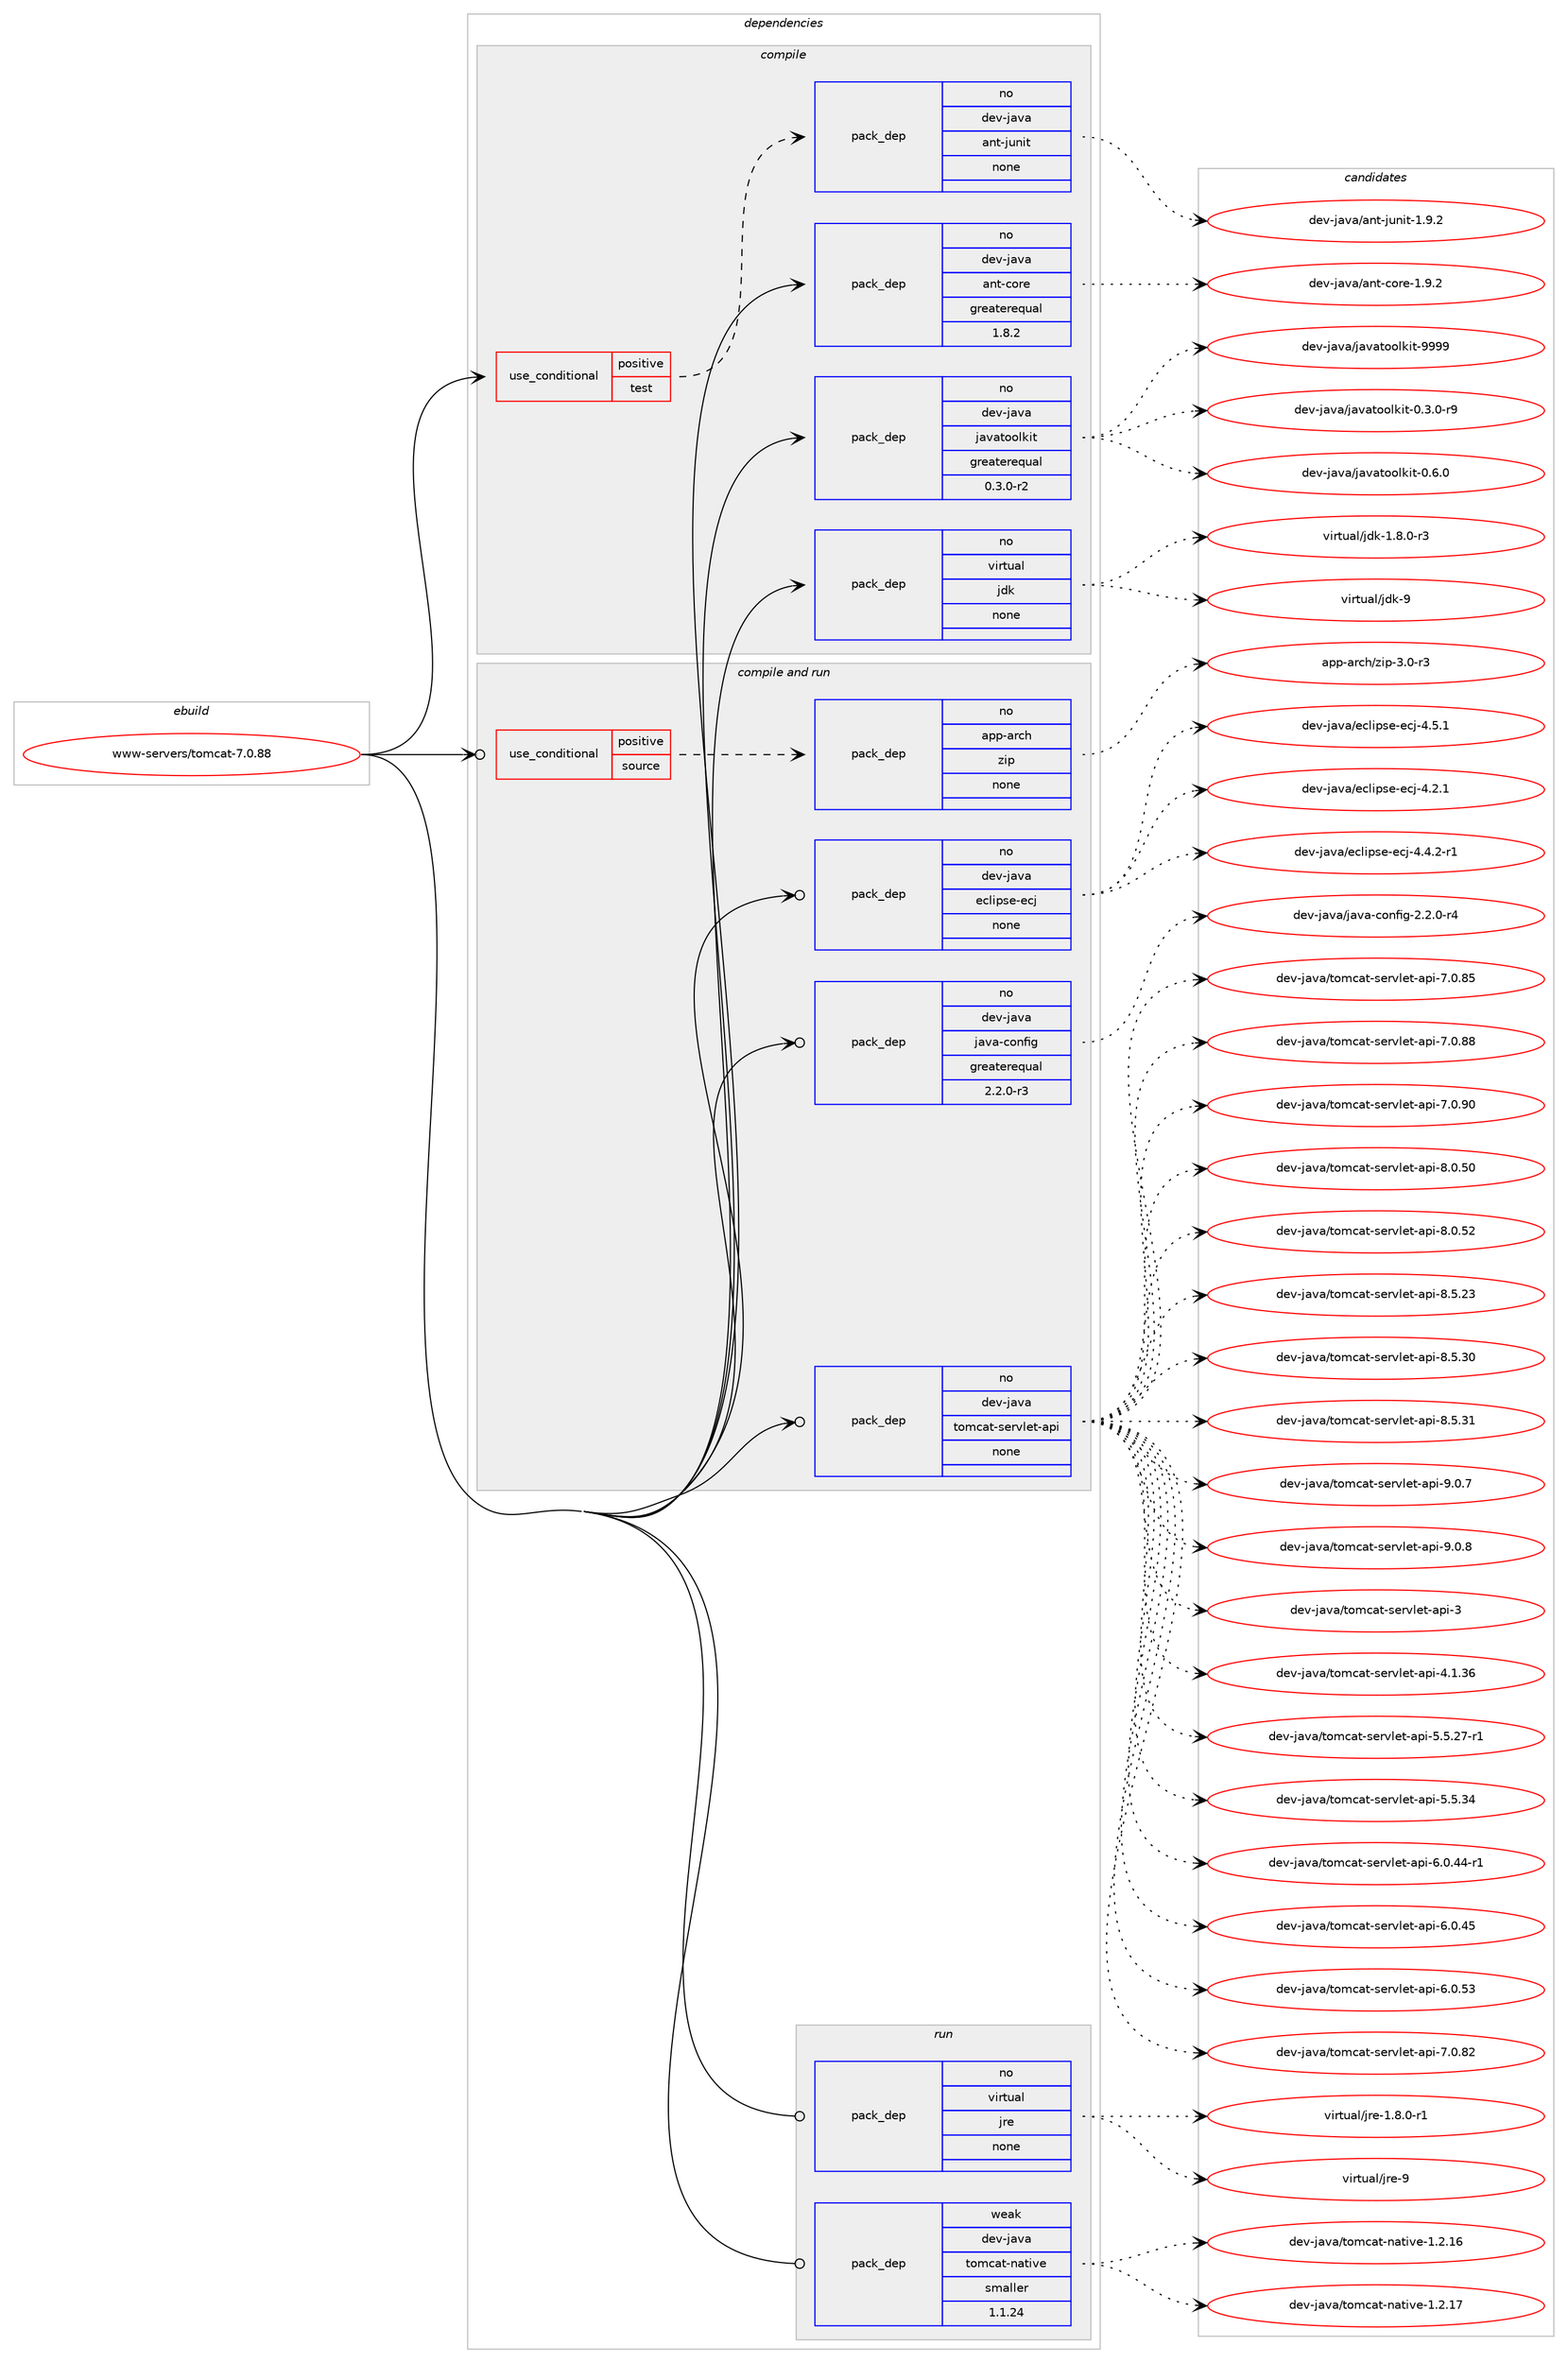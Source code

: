 digraph prolog {

# *************
# Graph options
# *************

newrank=true;
concentrate=true;
compound=true;
graph [rankdir=LR,fontname=Helvetica,fontsize=10,ranksep=1.5];#, ranksep=2.5, nodesep=0.2];
edge  [arrowhead=vee];
node  [fontname=Helvetica,fontsize=10];

# **********
# The ebuild
# **********

subgraph cluster_leftcol {
color=gray;
rank=same;
label=<<i>ebuild</i>>;
id [label="www-servers/tomcat-7.0.88", color=red, width=4, href="../www-servers/tomcat-7.0.88.svg"];
}

# ****************
# The dependencies
# ****************

subgraph cluster_midcol {
color=gray;
label=<<i>dependencies</i>>;
subgraph cluster_compile {
fillcolor="#eeeeee";
style=filled;
label=<<i>compile</i>>;
subgraph cond2920 {
dependency13044 [label=<<TABLE BORDER="0" CELLBORDER="1" CELLSPACING="0" CELLPADDING="4"><TR><TD ROWSPAN="3" CELLPADDING="10">use_conditional</TD></TR><TR><TD>positive</TD></TR><TR><TD>test</TD></TR></TABLE>>, shape=none, color=red];
subgraph pack9859 {
dependency13045 [label=<<TABLE BORDER="0" CELLBORDER="1" CELLSPACING="0" CELLPADDING="4" WIDTH="220"><TR><TD ROWSPAN="6" CELLPADDING="30">pack_dep</TD></TR><TR><TD WIDTH="110">no</TD></TR><TR><TD>dev-java</TD></TR><TR><TD>ant-junit</TD></TR><TR><TD>none</TD></TR><TR><TD></TD></TR></TABLE>>, shape=none, color=blue];
}
dependency13044:e -> dependency13045:w [weight=20,style="dashed",arrowhead="vee"];
}
id:e -> dependency13044:w [weight=20,style="solid",arrowhead="vee"];
subgraph pack9860 {
dependency13046 [label=<<TABLE BORDER="0" CELLBORDER="1" CELLSPACING="0" CELLPADDING="4" WIDTH="220"><TR><TD ROWSPAN="6" CELLPADDING="30">pack_dep</TD></TR><TR><TD WIDTH="110">no</TD></TR><TR><TD>dev-java</TD></TR><TR><TD>ant-core</TD></TR><TR><TD>greaterequal</TD></TR><TR><TD>1.8.2</TD></TR></TABLE>>, shape=none, color=blue];
}
id:e -> dependency13046:w [weight=20,style="solid",arrowhead="vee"];
subgraph pack9861 {
dependency13047 [label=<<TABLE BORDER="0" CELLBORDER="1" CELLSPACING="0" CELLPADDING="4" WIDTH="220"><TR><TD ROWSPAN="6" CELLPADDING="30">pack_dep</TD></TR><TR><TD WIDTH="110">no</TD></TR><TR><TD>dev-java</TD></TR><TR><TD>javatoolkit</TD></TR><TR><TD>greaterequal</TD></TR><TR><TD>0.3.0-r2</TD></TR></TABLE>>, shape=none, color=blue];
}
id:e -> dependency13047:w [weight=20,style="solid",arrowhead="vee"];
subgraph pack9862 {
dependency13048 [label=<<TABLE BORDER="0" CELLBORDER="1" CELLSPACING="0" CELLPADDING="4" WIDTH="220"><TR><TD ROWSPAN="6" CELLPADDING="30">pack_dep</TD></TR><TR><TD WIDTH="110">no</TD></TR><TR><TD>virtual</TD></TR><TR><TD>jdk</TD></TR><TR><TD>none</TD></TR><TR><TD></TD></TR></TABLE>>, shape=none, color=blue];
}
id:e -> dependency13048:w [weight=20,style="solid",arrowhead="vee"];
}
subgraph cluster_compileandrun {
fillcolor="#eeeeee";
style=filled;
label=<<i>compile and run</i>>;
subgraph cond2921 {
dependency13049 [label=<<TABLE BORDER="0" CELLBORDER="1" CELLSPACING="0" CELLPADDING="4"><TR><TD ROWSPAN="3" CELLPADDING="10">use_conditional</TD></TR><TR><TD>positive</TD></TR><TR><TD>source</TD></TR></TABLE>>, shape=none, color=red];
subgraph pack9863 {
dependency13050 [label=<<TABLE BORDER="0" CELLBORDER="1" CELLSPACING="0" CELLPADDING="4" WIDTH="220"><TR><TD ROWSPAN="6" CELLPADDING="30">pack_dep</TD></TR><TR><TD WIDTH="110">no</TD></TR><TR><TD>app-arch</TD></TR><TR><TD>zip</TD></TR><TR><TD>none</TD></TR><TR><TD></TD></TR></TABLE>>, shape=none, color=blue];
}
dependency13049:e -> dependency13050:w [weight=20,style="dashed",arrowhead="vee"];
}
id:e -> dependency13049:w [weight=20,style="solid",arrowhead="odotvee"];
subgraph pack9864 {
dependency13051 [label=<<TABLE BORDER="0" CELLBORDER="1" CELLSPACING="0" CELLPADDING="4" WIDTH="220"><TR><TD ROWSPAN="6" CELLPADDING="30">pack_dep</TD></TR><TR><TD WIDTH="110">no</TD></TR><TR><TD>dev-java</TD></TR><TR><TD>eclipse-ecj</TD></TR><TR><TD>none</TD></TR><TR><TD></TD></TR></TABLE>>, shape=none, color=blue];
}
id:e -> dependency13051:w [weight=20,style="solid",arrowhead="odotvee"];
subgraph pack9865 {
dependency13052 [label=<<TABLE BORDER="0" CELLBORDER="1" CELLSPACING="0" CELLPADDING="4" WIDTH="220"><TR><TD ROWSPAN="6" CELLPADDING="30">pack_dep</TD></TR><TR><TD WIDTH="110">no</TD></TR><TR><TD>dev-java</TD></TR><TR><TD>java-config</TD></TR><TR><TD>greaterequal</TD></TR><TR><TD>2.2.0-r3</TD></TR></TABLE>>, shape=none, color=blue];
}
id:e -> dependency13052:w [weight=20,style="solid",arrowhead="odotvee"];
subgraph pack9866 {
dependency13053 [label=<<TABLE BORDER="0" CELLBORDER="1" CELLSPACING="0" CELLPADDING="4" WIDTH="220"><TR><TD ROWSPAN="6" CELLPADDING="30">pack_dep</TD></TR><TR><TD WIDTH="110">no</TD></TR><TR><TD>dev-java</TD></TR><TR><TD>tomcat-servlet-api</TD></TR><TR><TD>none</TD></TR><TR><TD></TD></TR></TABLE>>, shape=none, color=blue];
}
id:e -> dependency13053:w [weight=20,style="solid",arrowhead="odotvee"];
}
subgraph cluster_run {
fillcolor="#eeeeee";
style=filled;
label=<<i>run</i>>;
subgraph pack9867 {
dependency13054 [label=<<TABLE BORDER="0" CELLBORDER="1" CELLSPACING="0" CELLPADDING="4" WIDTH="220"><TR><TD ROWSPAN="6" CELLPADDING="30">pack_dep</TD></TR><TR><TD WIDTH="110">no</TD></TR><TR><TD>virtual</TD></TR><TR><TD>jre</TD></TR><TR><TD>none</TD></TR><TR><TD></TD></TR></TABLE>>, shape=none, color=blue];
}
id:e -> dependency13054:w [weight=20,style="solid",arrowhead="odot"];
subgraph pack9868 {
dependency13055 [label=<<TABLE BORDER="0" CELLBORDER="1" CELLSPACING="0" CELLPADDING="4" WIDTH="220"><TR><TD ROWSPAN="6" CELLPADDING="30">pack_dep</TD></TR><TR><TD WIDTH="110">weak</TD></TR><TR><TD>dev-java</TD></TR><TR><TD>tomcat-native</TD></TR><TR><TD>smaller</TD></TR><TR><TD>1.1.24</TD></TR></TABLE>>, shape=none, color=blue];
}
id:e -> dependency13055:w [weight=20,style="solid",arrowhead="odot"];
}
}

# **************
# The candidates
# **************

subgraph cluster_choices {
rank=same;
color=gray;
label=<<i>candidates</i>>;

subgraph choice9859 {
color=black;
nodesep=1;
choice100101118451069711897479711011645106117110105116454946574650 [label="dev-java/ant-junit-1.9.2", color=red, width=4,href="../dev-java/ant-junit-1.9.2.svg"];
dependency13045:e -> choice100101118451069711897479711011645106117110105116454946574650:w [style=dotted,weight="100"];
}
subgraph choice9860 {
color=black;
nodesep=1;
choice10010111845106971189747971101164599111114101454946574650 [label="dev-java/ant-core-1.9.2", color=red, width=4,href="../dev-java/ant-core-1.9.2.svg"];
dependency13046:e -> choice10010111845106971189747971101164599111114101454946574650:w [style=dotted,weight="100"];
}
subgraph choice9861 {
color=black;
nodesep=1;
choice1001011184510697118974710697118971161111111081071051164548465146484511457 [label="dev-java/javatoolkit-0.3.0-r9", color=red, width=4,href="../dev-java/javatoolkit-0.3.0-r9.svg"];
choice100101118451069711897471069711897116111111108107105116454846544648 [label="dev-java/javatoolkit-0.6.0", color=red, width=4,href="../dev-java/javatoolkit-0.6.0.svg"];
choice1001011184510697118974710697118971161111111081071051164557575757 [label="dev-java/javatoolkit-9999", color=red, width=4,href="../dev-java/javatoolkit-9999.svg"];
dependency13047:e -> choice1001011184510697118974710697118971161111111081071051164548465146484511457:w [style=dotted,weight="100"];
dependency13047:e -> choice100101118451069711897471069711897116111111108107105116454846544648:w [style=dotted,weight="100"];
dependency13047:e -> choice1001011184510697118974710697118971161111111081071051164557575757:w [style=dotted,weight="100"];
}
subgraph choice9862 {
color=black;
nodesep=1;
choice11810511411611797108471061001074549465646484511451 [label="virtual/jdk-1.8.0-r3", color=red, width=4,href="../virtual/jdk-1.8.0-r3.svg"];
choice11810511411611797108471061001074557 [label="virtual/jdk-9", color=red, width=4,href="../virtual/jdk-9.svg"];
dependency13048:e -> choice11810511411611797108471061001074549465646484511451:w [style=dotted,weight="100"];
dependency13048:e -> choice11810511411611797108471061001074557:w [style=dotted,weight="100"];
}
subgraph choice9863 {
color=black;
nodesep=1;
choice9711211245971149910447122105112455146484511451 [label="app-arch/zip-3.0-r3", color=red, width=4,href="../app-arch/zip-3.0-r3.svg"];
dependency13050:e -> choice9711211245971149910447122105112455146484511451:w [style=dotted,weight="100"];
}
subgraph choice9864 {
color=black;
nodesep=1;
choice10010111845106971189747101991081051121151014510199106455246504649 [label="dev-java/eclipse-ecj-4.2.1", color=red, width=4,href="../dev-java/eclipse-ecj-4.2.1.svg"];
choice100101118451069711897471019910810511211510145101991064552465246504511449 [label="dev-java/eclipse-ecj-4.4.2-r1", color=red, width=4,href="../dev-java/eclipse-ecj-4.4.2-r1.svg"];
choice10010111845106971189747101991081051121151014510199106455246534649 [label="dev-java/eclipse-ecj-4.5.1", color=red, width=4,href="../dev-java/eclipse-ecj-4.5.1.svg"];
dependency13051:e -> choice10010111845106971189747101991081051121151014510199106455246504649:w [style=dotted,weight="100"];
dependency13051:e -> choice100101118451069711897471019910810511211510145101991064552465246504511449:w [style=dotted,weight="100"];
dependency13051:e -> choice10010111845106971189747101991081051121151014510199106455246534649:w [style=dotted,weight="100"];
}
subgraph choice9865 {
color=black;
nodesep=1;
choice10010111845106971189747106971189745991111101021051034550465046484511452 [label="dev-java/java-config-2.2.0-r4", color=red, width=4,href="../dev-java/java-config-2.2.0-r4.svg"];
dependency13052:e -> choice10010111845106971189747106971189745991111101021051034550465046484511452:w [style=dotted,weight="100"];
}
subgraph choice9866 {
color=black;
nodesep=1;
choice1001011184510697118974711611110999971164511510111411810810111645971121054551 [label="dev-java/tomcat-servlet-api-3", color=red, width=4,href="../dev-java/tomcat-servlet-api-3.svg"];
choice10010111845106971189747116111109999711645115101114118108101116459711210545524649465154 [label="dev-java/tomcat-servlet-api-4.1.36", color=red, width=4,href="../dev-java/tomcat-servlet-api-4.1.36.svg"];
choice100101118451069711897471161111099997116451151011141181081011164597112105455346534650554511449 [label="dev-java/tomcat-servlet-api-5.5.27-r1", color=red, width=4,href="../dev-java/tomcat-servlet-api-5.5.27-r1.svg"];
choice10010111845106971189747116111109999711645115101114118108101116459711210545534653465152 [label="dev-java/tomcat-servlet-api-5.5.34", color=red, width=4,href="../dev-java/tomcat-servlet-api-5.5.34.svg"];
choice100101118451069711897471161111099997116451151011141181081011164597112105455446484652524511449 [label="dev-java/tomcat-servlet-api-6.0.44-r1", color=red, width=4,href="../dev-java/tomcat-servlet-api-6.0.44-r1.svg"];
choice10010111845106971189747116111109999711645115101114118108101116459711210545544648465253 [label="dev-java/tomcat-servlet-api-6.0.45", color=red, width=4,href="../dev-java/tomcat-servlet-api-6.0.45.svg"];
choice10010111845106971189747116111109999711645115101114118108101116459711210545544648465351 [label="dev-java/tomcat-servlet-api-6.0.53", color=red, width=4,href="../dev-java/tomcat-servlet-api-6.0.53.svg"];
choice10010111845106971189747116111109999711645115101114118108101116459711210545554648465650 [label="dev-java/tomcat-servlet-api-7.0.82", color=red, width=4,href="../dev-java/tomcat-servlet-api-7.0.82.svg"];
choice10010111845106971189747116111109999711645115101114118108101116459711210545554648465653 [label="dev-java/tomcat-servlet-api-7.0.85", color=red, width=4,href="../dev-java/tomcat-servlet-api-7.0.85.svg"];
choice10010111845106971189747116111109999711645115101114118108101116459711210545554648465656 [label="dev-java/tomcat-servlet-api-7.0.88", color=red, width=4,href="../dev-java/tomcat-servlet-api-7.0.88.svg"];
choice10010111845106971189747116111109999711645115101114118108101116459711210545554648465748 [label="dev-java/tomcat-servlet-api-7.0.90", color=red, width=4,href="../dev-java/tomcat-servlet-api-7.0.90.svg"];
choice10010111845106971189747116111109999711645115101114118108101116459711210545564648465348 [label="dev-java/tomcat-servlet-api-8.0.50", color=red, width=4,href="../dev-java/tomcat-servlet-api-8.0.50.svg"];
choice10010111845106971189747116111109999711645115101114118108101116459711210545564648465350 [label="dev-java/tomcat-servlet-api-8.0.52", color=red, width=4,href="../dev-java/tomcat-servlet-api-8.0.52.svg"];
choice10010111845106971189747116111109999711645115101114118108101116459711210545564653465051 [label="dev-java/tomcat-servlet-api-8.5.23", color=red, width=4,href="../dev-java/tomcat-servlet-api-8.5.23.svg"];
choice10010111845106971189747116111109999711645115101114118108101116459711210545564653465148 [label="dev-java/tomcat-servlet-api-8.5.30", color=red, width=4,href="../dev-java/tomcat-servlet-api-8.5.30.svg"];
choice10010111845106971189747116111109999711645115101114118108101116459711210545564653465149 [label="dev-java/tomcat-servlet-api-8.5.31", color=red, width=4,href="../dev-java/tomcat-servlet-api-8.5.31.svg"];
choice100101118451069711897471161111099997116451151011141181081011164597112105455746484655 [label="dev-java/tomcat-servlet-api-9.0.7", color=red, width=4,href="../dev-java/tomcat-servlet-api-9.0.7.svg"];
choice100101118451069711897471161111099997116451151011141181081011164597112105455746484656 [label="dev-java/tomcat-servlet-api-9.0.8", color=red, width=4,href="../dev-java/tomcat-servlet-api-9.0.8.svg"];
dependency13053:e -> choice1001011184510697118974711611110999971164511510111411810810111645971121054551:w [style=dotted,weight="100"];
dependency13053:e -> choice10010111845106971189747116111109999711645115101114118108101116459711210545524649465154:w [style=dotted,weight="100"];
dependency13053:e -> choice100101118451069711897471161111099997116451151011141181081011164597112105455346534650554511449:w [style=dotted,weight="100"];
dependency13053:e -> choice10010111845106971189747116111109999711645115101114118108101116459711210545534653465152:w [style=dotted,weight="100"];
dependency13053:e -> choice100101118451069711897471161111099997116451151011141181081011164597112105455446484652524511449:w [style=dotted,weight="100"];
dependency13053:e -> choice10010111845106971189747116111109999711645115101114118108101116459711210545544648465253:w [style=dotted,weight="100"];
dependency13053:e -> choice10010111845106971189747116111109999711645115101114118108101116459711210545544648465351:w [style=dotted,weight="100"];
dependency13053:e -> choice10010111845106971189747116111109999711645115101114118108101116459711210545554648465650:w [style=dotted,weight="100"];
dependency13053:e -> choice10010111845106971189747116111109999711645115101114118108101116459711210545554648465653:w [style=dotted,weight="100"];
dependency13053:e -> choice10010111845106971189747116111109999711645115101114118108101116459711210545554648465656:w [style=dotted,weight="100"];
dependency13053:e -> choice10010111845106971189747116111109999711645115101114118108101116459711210545554648465748:w [style=dotted,weight="100"];
dependency13053:e -> choice10010111845106971189747116111109999711645115101114118108101116459711210545564648465348:w [style=dotted,weight="100"];
dependency13053:e -> choice10010111845106971189747116111109999711645115101114118108101116459711210545564648465350:w [style=dotted,weight="100"];
dependency13053:e -> choice10010111845106971189747116111109999711645115101114118108101116459711210545564653465051:w [style=dotted,weight="100"];
dependency13053:e -> choice10010111845106971189747116111109999711645115101114118108101116459711210545564653465148:w [style=dotted,weight="100"];
dependency13053:e -> choice10010111845106971189747116111109999711645115101114118108101116459711210545564653465149:w [style=dotted,weight="100"];
dependency13053:e -> choice100101118451069711897471161111099997116451151011141181081011164597112105455746484655:w [style=dotted,weight="100"];
dependency13053:e -> choice100101118451069711897471161111099997116451151011141181081011164597112105455746484656:w [style=dotted,weight="100"];
}
subgraph choice9867 {
color=black;
nodesep=1;
choice11810511411611797108471061141014549465646484511449 [label="virtual/jre-1.8.0-r1", color=red, width=4,href="../virtual/jre-1.8.0-r1.svg"];
choice11810511411611797108471061141014557 [label="virtual/jre-9", color=red, width=4,href="../virtual/jre-9.svg"];
dependency13054:e -> choice11810511411611797108471061141014549465646484511449:w [style=dotted,weight="100"];
dependency13054:e -> choice11810511411611797108471061141014557:w [style=dotted,weight="100"];
}
subgraph choice9868 {
color=black;
nodesep=1;
choice100101118451069711897471161111099997116451109711610511810145494650464954 [label="dev-java/tomcat-native-1.2.16", color=red, width=4,href="../dev-java/tomcat-native-1.2.16.svg"];
choice100101118451069711897471161111099997116451109711610511810145494650464955 [label="dev-java/tomcat-native-1.2.17", color=red, width=4,href="../dev-java/tomcat-native-1.2.17.svg"];
dependency13055:e -> choice100101118451069711897471161111099997116451109711610511810145494650464954:w [style=dotted,weight="100"];
dependency13055:e -> choice100101118451069711897471161111099997116451109711610511810145494650464955:w [style=dotted,weight="100"];
}
}

}
